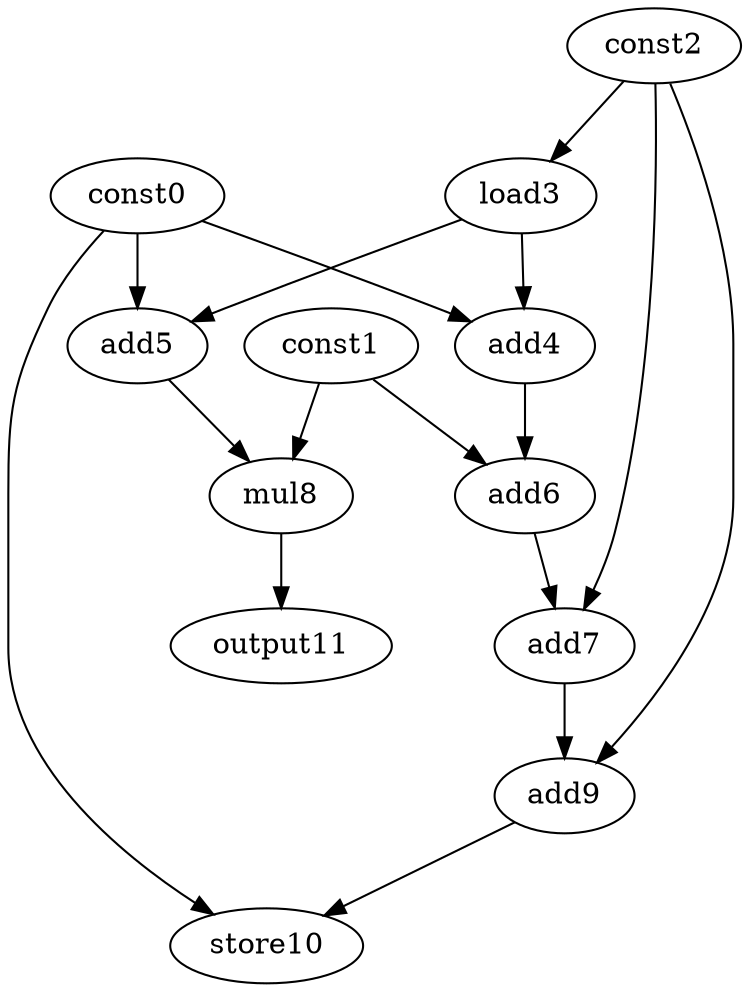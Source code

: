 digraph G { 
const0[opcode=const]; 
const1[opcode=const]; 
const2[opcode=const]; 
load3[opcode=load]; 
add4[opcode=add]; 
add5[opcode=add]; 
add6[opcode=add]; 
add7[opcode=add]; 
mul8[opcode=mul]; 
add9[opcode=add]; 
store10[opcode=store]; 
output11[opcode=output]; 
const2->load3[operand=0];
const0->add4[operand=0];
load3->add4[operand=1];
const0->add5[operand=0];
load3->add5[operand=1];
const1->add6[operand=0];
add4->add6[operand=1];
const1->mul8[operand=0];
add5->mul8[operand=1];
const2->add7[operand=0];
add6->add7[operand=1];
mul8->output11[operand=0];
const2->add9[operand=0];
add7->add9[operand=1];
const0->store10[operand=0];
add9->store10[operand=1];
}
